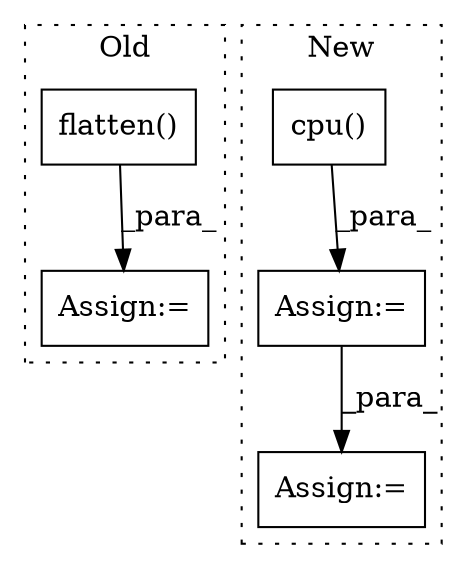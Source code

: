 digraph G {
subgraph cluster0 {
1 [label="flatten()" a="75" s="4837" l="43" shape="box"];
5 [label="Assign:=" a="68" s="4834" l="3" shape="box"];
label = "Old";
style="dotted";
}
subgraph cluster1 {
2 [label="cpu()" a="75" s="5131" l="33" shape="box"];
3 [label="Assign:=" a="68" s="5488" l="3" shape="box"];
4 [label="Assign:=" a="68" s="5128" l="3" shape="box"];
label = "New";
style="dotted";
}
1 -> 5 [label="_para_"];
2 -> 4 [label="_para_"];
4 -> 3 [label="_para_"];
}